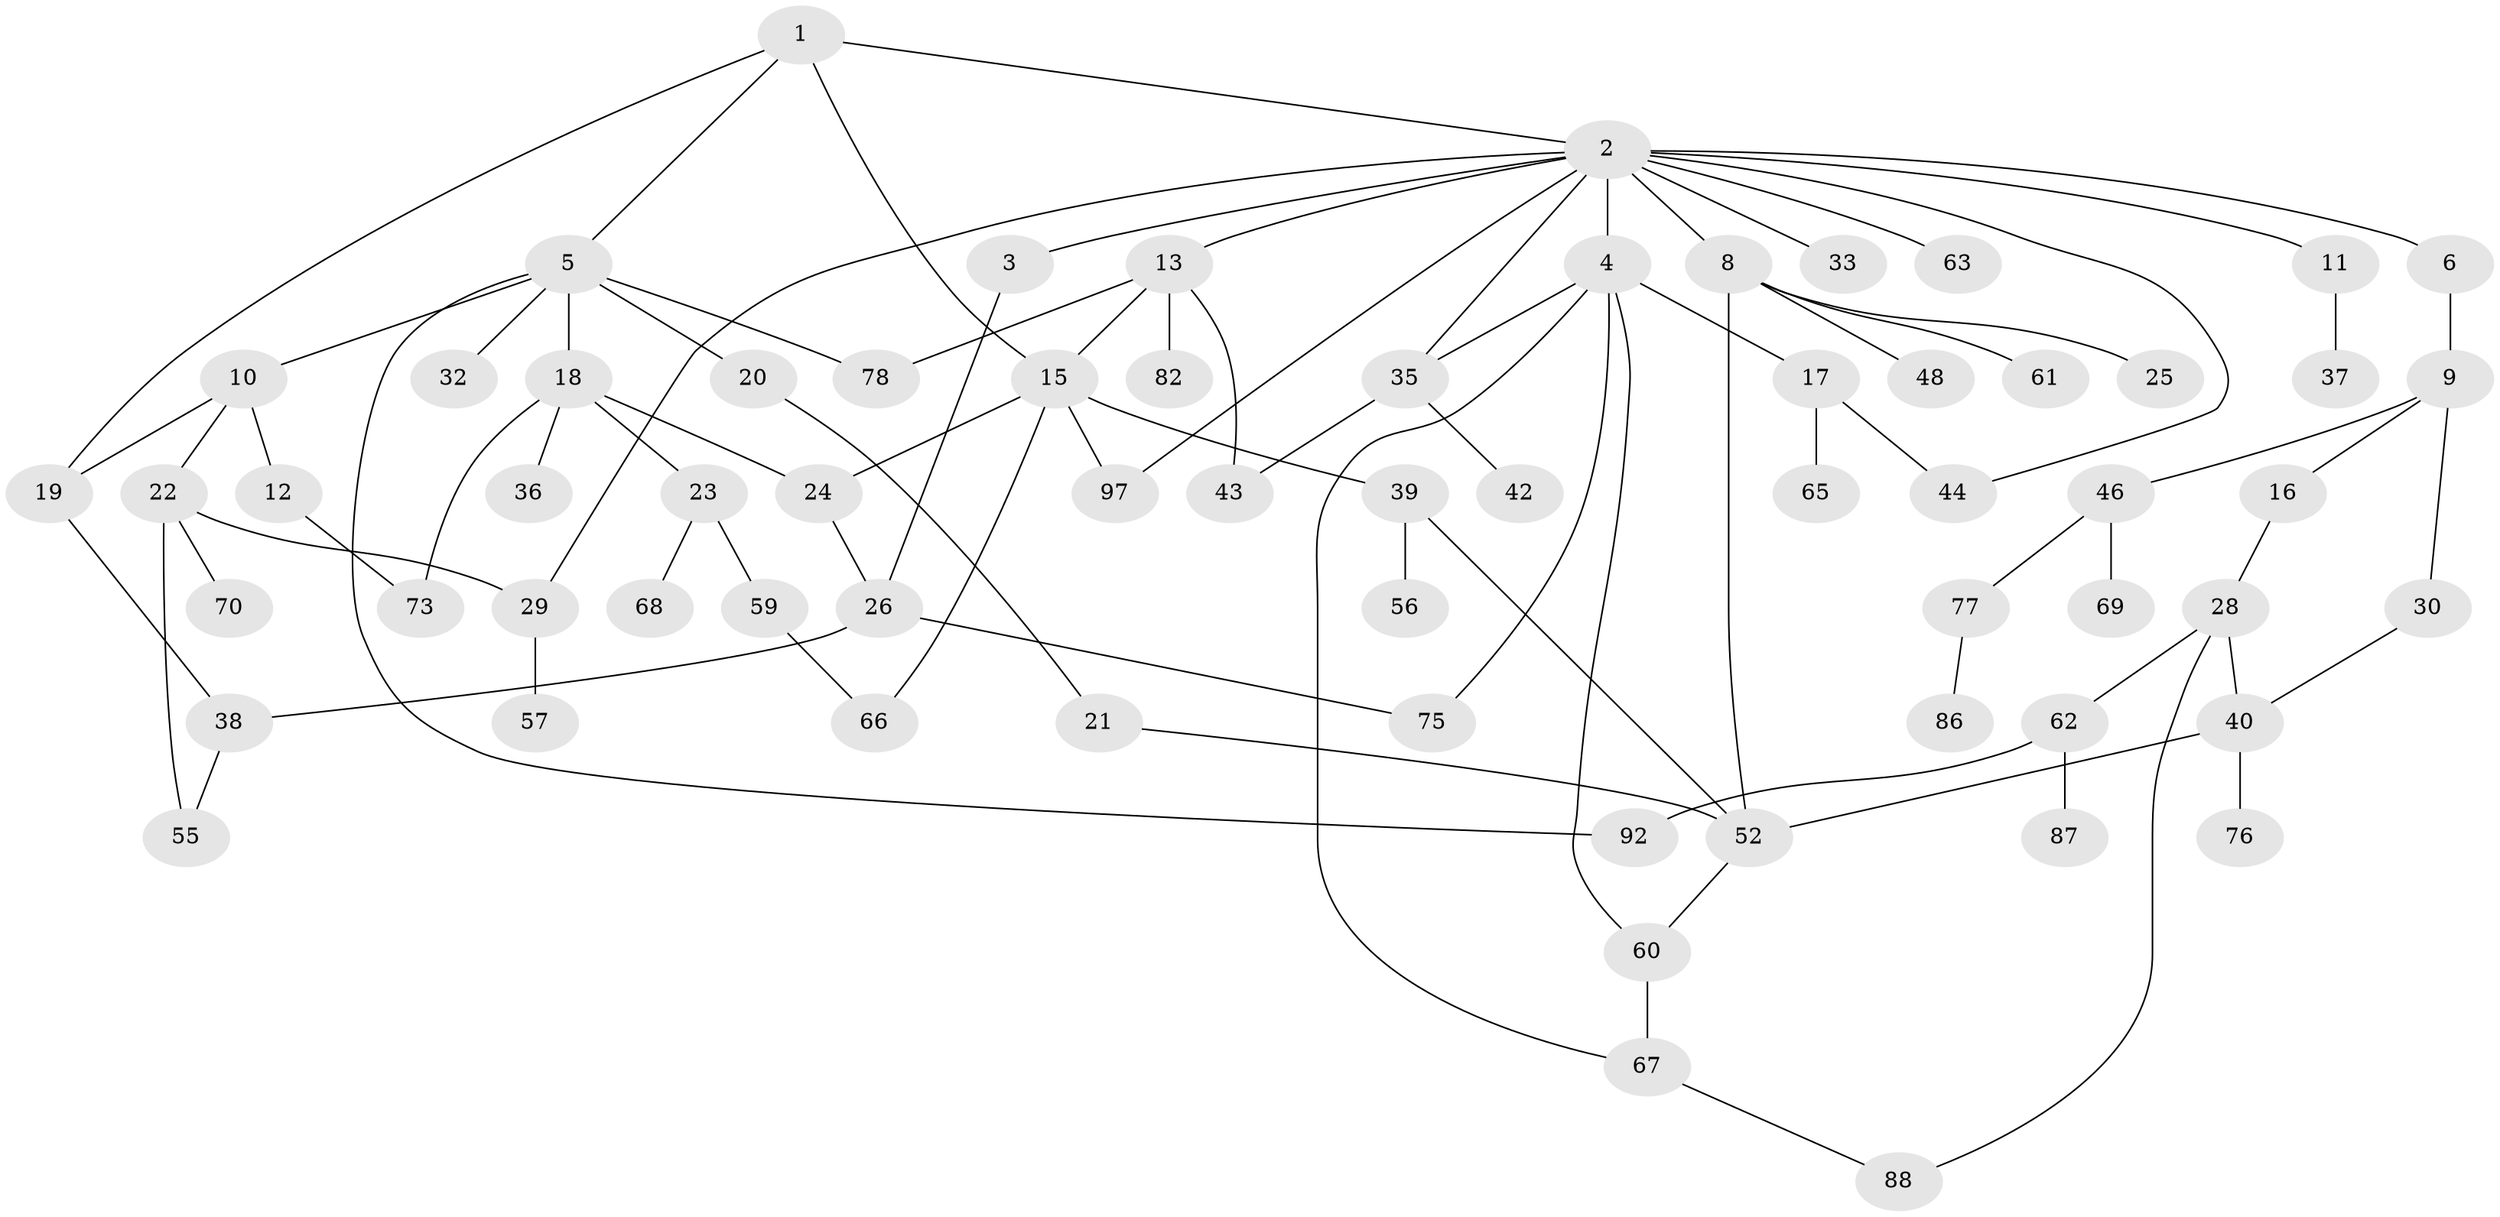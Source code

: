 // Generated by graph-tools (version 1.1) at 2025/23/03/03/25 07:23:34]
// undirected, 66 vertices, 88 edges
graph export_dot {
graph [start="1"]
  node [color=gray90,style=filled];
  1 [super="+96"];
  2 [super="+81"];
  3 [super="+34"];
  4 [super="+47"];
  5 [super="+7"];
  6;
  8 [super="+45"];
  9 [super="+53"];
  10;
  11;
  12 [super="+71"];
  13 [super="+14"];
  15 [super="+89"];
  16 [super="+58"];
  17;
  18;
  19 [super="+51"];
  20;
  21 [super="+27"];
  22 [super="+54"];
  23 [super="+31"];
  24 [super="+94"];
  25;
  26 [super="+64"];
  28 [super="+93"];
  29 [super="+80"];
  30;
  32;
  33;
  35;
  36 [super="+41"];
  37;
  38 [super="+50"];
  39 [super="+74"];
  40 [super="+83"];
  42;
  43 [super="+49"];
  44;
  46;
  48;
  52 [super="+79"];
  55;
  56;
  57;
  59 [super="+85"];
  60;
  61;
  62 [super="+84"];
  63;
  65 [super="+95"];
  66 [super="+72"];
  67;
  68;
  69;
  70;
  73;
  75;
  76 [super="+91"];
  77 [super="+90"];
  78;
  82;
  86;
  87;
  88 [super="+98"];
  92;
  97;
  1 -- 2;
  1 -- 5;
  1 -- 15;
  1 -- 19;
  2 -- 3;
  2 -- 4;
  2 -- 6;
  2 -- 8;
  2 -- 11;
  2 -- 13;
  2 -- 33;
  2 -- 63;
  2 -- 35;
  2 -- 97;
  2 -- 44;
  2 -- 29;
  3 -- 26;
  4 -- 17;
  4 -- 35;
  4 -- 60;
  4 -- 67;
  4 -- 75;
  5 -- 18;
  5 -- 78;
  5 -- 32;
  5 -- 20;
  5 -- 10;
  5 -- 92;
  6 -- 9;
  8 -- 25;
  8 -- 48;
  8 -- 52;
  8 -- 61;
  9 -- 16;
  9 -- 30;
  9 -- 46;
  10 -- 12;
  10 -- 19;
  10 -- 22;
  11 -- 37;
  12 -- 73;
  13 -- 82;
  13 -- 15;
  13 -- 43;
  13 -- 78;
  15 -- 24;
  15 -- 39;
  15 -- 97;
  15 -- 66;
  16 -- 28;
  17 -- 44;
  17 -- 65;
  18 -- 23;
  18 -- 36;
  18 -- 73;
  18 -- 24;
  19 -- 38;
  20 -- 21;
  21 -- 52;
  22 -- 29;
  22 -- 70;
  22 -- 55;
  23 -- 68;
  23 -- 59;
  24 -- 26;
  26 -- 38;
  26 -- 75;
  28 -- 62;
  28 -- 88;
  28 -- 40;
  29 -- 57;
  30 -- 40;
  35 -- 42;
  35 -- 43;
  38 -- 55;
  39 -- 56;
  39 -- 52;
  40 -- 76;
  40 -- 52;
  46 -- 69;
  46 -- 77;
  52 -- 60;
  59 -- 66;
  60 -- 67;
  62 -- 87;
  62 -- 92;
  67 -- 88;
  77 -- 86;
}
